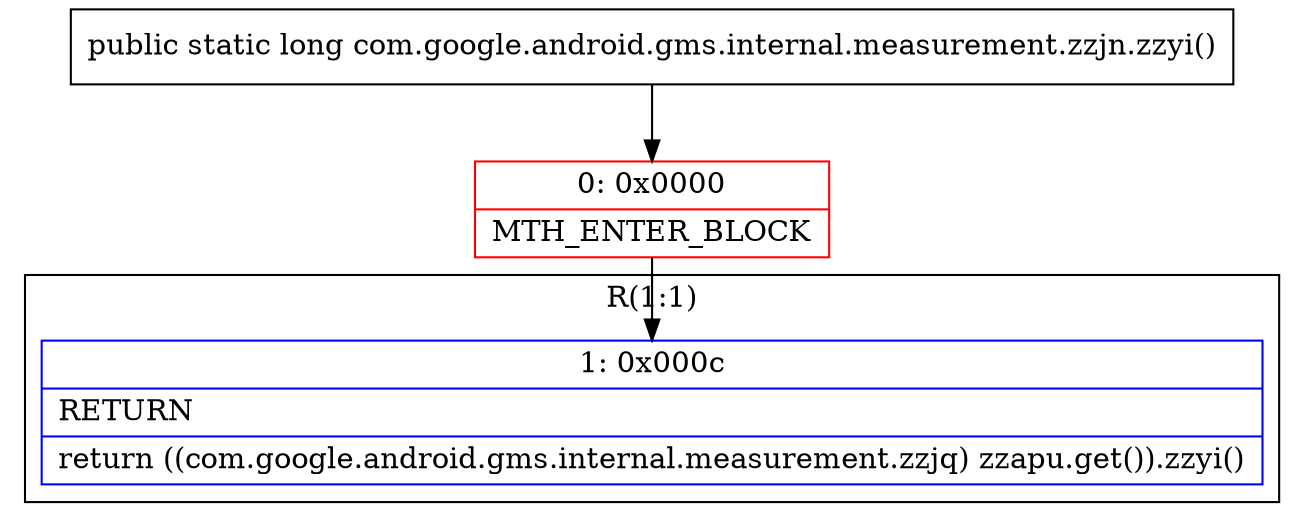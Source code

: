 digraph "CFG forcom.google.android.gms.internal.measurement.zzjn.zzyi()J" {
subgraph cluster_Region_349711967 {
label = "R(1:1)";
node [shape=record,color=blue];
Node_1 [shape=record,label="{1\:\ 0x000c|RETURN\l|return ((com.google.android.gms.internal.measurement.zzjq) zzapu.get()).zzyi()\l}"];
}
Node_0 [shape=record,color=red,label="{0\:\ 0x0000|MTH_ENTER_BLOCK\l}"];
MethodNode[shape=record,label="{public static long com.google.android.gms.internal.measurement.zzjn.zzyi() }"];
MethodNode -> Node_0;
Node_0 -> Node_1;
}

